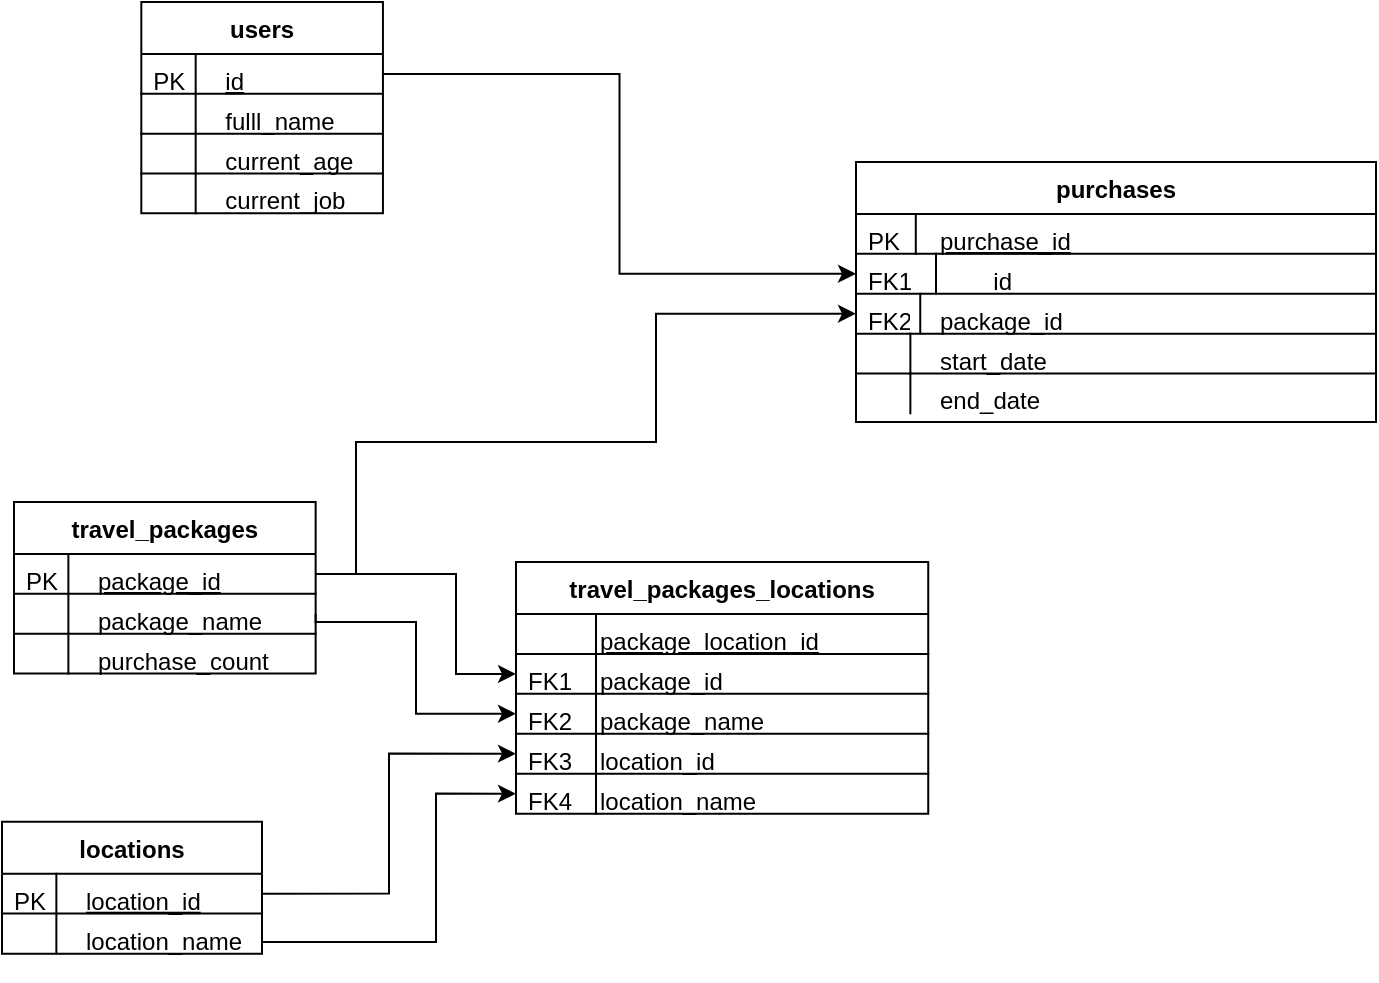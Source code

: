 <mxfile version="11.1.4" type="device"><diagram id="C5RBs43oDa-KdzZeNtuy" name="Page-1"><mxGraphModel dx="1068" dy="708" grid="1" gridSize="10" guides="1" tooltips="1" connect="1" arrows="1" fold="1" page="1" pageScale="1" pageWidth="827" pageHeight="1169" math="0" shadow="0"><root><mxCell id="WIyWlLk6GJQsqaUBKTNV-0"/><mxCell id="WIyWlLk6GJQsqaUBKTNV-1" parent="WIyWlLk6GJQsqaUBKTNV-0"/><mxCell id="l_IEqBII2UeXaePK1DsT-18" value="" style="group;container=1;" parent="WIyWlLk6GJQsqaUBKTNV-1" vertex="1" connectable="0"><mxGeometry x="130" y="120" width="416.12" height="405.73" as="geometry"/></mxCell><mxCell id="zkfFHV4jXpPFQw0GAbJ--51" value="users" style="swimlane;fontStyle=1;childLayout=stackLayout;horizontal=1;startSize=26;horizontalStack=0;resizeParent=1;resizeLast=0;collapsible=1;marginBottom=0;rounded=0;shadow=0;strokeWidth=1;" parent="l_IEqBII2UeXaePK1DsT-18" vertex="1"><mxGeometry x="22.653" width="120.816" height="105.64" as="geometry"><mxRectangle x="20" y="80" width="160" height="26" as="alternateBounds"/></mxGeometry></mxCell><mxCell id="zkfFHV4jXpPFQw0GAbJ--52" value="id" style="shape=partialRectangle;top=0;left=0;right=0;bottom=1;align=left;verticalAlign=top;fillColor=none;spacingLeft=40;spacingRight=4;overflow=hidden;rotatable=0;points=[[0,0.5],[1,0.5]];portConstraint=eastwest;dropTarget=0;rounded=0;shadow=0;strokeWidth=1;fontStyle=4" parent="zkfFHV4jXpPFQw0GAbJ--51" vertex="1"><mxGeometry y="26" width="120.816" height="19.91" as="geometry"/></mxCell><mxCell id="zkfFHV4jXpPFQw0GAbJ--53" value="PK" style="shape=partialRectangle;top=0;left=0;bottom=0;fillColor=none;align=left;verticalAlign=top;spacingLeft=4;spacingRight=4;overflow=hidden;rotatable=0;points=[];portConstraint=eastwest;part=1;" parent="zkfFHV4jXpPFQw0GAbJ--52" vertex="1" connectable="0"><mxGeometry width="27.184" height="19.91" as="geometry"/></mxCell><mxCell id="zkfFHV4jXpPFQw0GAbJ--54" value="fulll_name&#10;" style="shape=partialRectangle;top=0;left=0;right=0;bottom=1;align=left;verticalAlign=top;fillColor=none;spacingLeft=40;spacingRight=4;overflow=hidden;rotatable=0;points=[[0,0.5],[1,0.5]];portConstraint=eastwest;dropTarget=0;rounded=0;shadow=0;strokeWidth=1;" parent="zkfFHV4jXpPFQw0GAbJ--51" vertex="1"><mxGeometry y="45.91" width="120.816" height="19.91" as="geometry"/></mxCell><mxCell id="zkfFHV4jXpPFQw0GAbJ--55" value="" style="shape=partialRectangle;top=0;left=0;bottom=0;fillColor=none;align=left;verticalAlign=top;spacingLeft=4;spacingRight=4;overflow=hidden;rotatable=0;points=[];portConstraint=eastwest;part=1;" parent="zkfFHV4jXpPFQw0GAbJ--54" vertex="1" connectable="0"><mxGeometry width="27.184" height="19.91" as="geometry"/></mxCell><mxCell id="l_IEqBII2UeXaePK1DsT-0" value="current_age" style="shape=partialRectangle;top=0;left=0;right=0;bottom=1;align=left;verticalAlign=top;fillColor=none;spacingLeft=40;spacingRight=4;overflow=hidden;rotatable=0;points=[[0,0.5],[1,0.5]];portConstraint=eastwest;dropTarget=0;rounded=0;shadow=0;strokeWidth=1;" parent="zkfFHV4jXpPFQw0GAbJ--51" vertex="1"><mxGeometry y="65.82" width="120.816" height="19.91" as="geometry"/></mxCell><mxCell id="l_IEqBII2UeXaePK1DsT-1" value="" style="shape=partialRectangle;top=0;left=0;bottom=0;fillColor=none;align=left;verticalAlign=top;spacingLeft=4;spacingRight=4;overflow=hidden;rotatable=0;points=[];portConstraint=eastwest;part=1;" parent="l_IEqBII2UeXaePK1DsT-0" vertex="1" connectable="0"><mxGeometry width="27.184" height="19.91" as="geometry"/></mxCell><mxCell id="l_IEqBII2UeXaePK1DsT-2" value="current_job" style="shape=partialRectangle;top=0;left=0;right=0;bottom=0;align=left;verticalAlign=top;fillColor=none;spacingLeft=40;spacingRight=4;overflow=hidden;rotatable=0;points=[[0,0.5],[1,0.5]];portConstraint=eastwest;dropTarget=0;rounded=0;shadow=0;strokeWidth=1;" parent="zkfFHV4jXpPFQw0GAbJ--51" vertex="1"><mxGeometry y="85.73" width="120.816" height="19.91" as="geometry"/></mxCell><mxCell id="l_IEqBII2UeXaePK1DsT-3" value="" style="shape=partialRectangle;top=0;left=0;bottom=0;fillColor=none;align=left;verticalAlign=top;spacingLeft=4;spacingRight=4;overflow=hidden;rotatable=0;points=[];portConstraint=eastwest;part=1;" parent="l_IEqBII2UeXaePK1DsT-2" vertex="1" connectable="0"><mxGeometry width="27.184" height="19.91" as="geometry"/></mxCell><mxCell id="zkfFHV4jXpPFQw0GAbJ--64" value="travel_packages_locations" style="swimlane;fontStyle=1;childLayout=stackLayout;horizontal=1;startSize=26;horizontalStack=0;resizeParent=1;resizeLast=0;collapsible=1;marginBottom=0;rounded=0;shadow=0;strokeWidth=1;" parent="l_IEqBII2UeXaePK1DsT-18" vertex="1"><mxGeometry x="210" y="280" width="206.12" height="125.82" as="geometry"><mxRectangle x="260" y="270" width="160" height="26" as="alternateBounds"/></mxGeometry></mxCell><mxCell id="zkfFHV4jXpPFQw0GAbJ--65" value="package_location_id" style="shape=partialRectangle;top=0;left=0;right=0;bottom=1;align=left;verticalAlign=top;fillColor=none;spacingLeft=40;spacingRight=4;overflow=hidden;rotatable=0;points=[[0,0.5],[1,0.5]];portConstraint=eastwest;dropTarget=0;rounded=0;shadow=0;strokeWidth=1;fontStyle=4" parent="zkfFHV4jXpPFQw0GAbJ--64" vertex="1"><mxGeometry y="26" width="206.12" height="20" as="geometry"/></mxCell><mxCell id="zkfFHV4jXpPFQw0GAbJ--66" value="" style="shape=partialRectangle;top=0;left=0;bottom=0;fillColor=none;align=left;verticalAlign=top;spacingLeft=4;spacingRight=4;overflow=hidden;rotatable=0;points=[];portConstraint=eastwest;part=1;" parent="zkfFHV4jXpPFQw0GAbJ--65" vertex="1" connectable="0"><mxGeometry width="40" height="20" as="geometry"/></mxCell><mxCell id="zkfFHV4jXpPFQw0GAbJ--67" value="package_id" style="shape=partialRectangle;top=0;left=0;right=0;bottom=1;align=left;verticalAlign=top;fillColor=none;spacingLeft=40;spacingRight=4;overflow=hidden;rotatable=0;points=[[0,0.5],[1,0.5]];portConstraint=eastwest;dropTarget=0;rounded=0;shadow=0;strokeWidth=1;" parent="zkfFHV4jXpPFQw0GAbJ--64" vertex="1"><mxGeometry y="46" width="206.12" height="19.91" as="geometry"/></mxCell><mxCell id="zkfFHV4jXpPFQw0GAbJ--68" value="FK1" style="shape=partialRectangle;top=0;left=0;bottom=0;fillColor=none;align=left;verticalAlign=top;spacingLeft=4;spacingRight=4;overflow=hidden;rotatable=0;points=[];portConstraint=eastwest;part=1;" parent="zkfFHV4jXpPFQw0GAbJ--67" vertex="1" connectable="0"><mxGeometry width="40" height="19.91" as="geometry"/></mxCell><mxCell id="zkfFHV4jXpPFQw0GAbJ--69" value="package_name" style="shape=partialRectangle;top=0;left=0;right=0;bottom=1;align=left;verticalAlign=top;fillColor=none;spacingLeft=40;spacingRight=4;overflow=hidden;rotatable=0;points=[[0,0.5],[1,0.5]];portConstraint=eastwest;dropTarget=0;rounded=0;shadow=0;strokeWidth=1;" parent="zkfFHV4jXpPFQw0GAbJ--64" vertex="1"><mxGeometry y="65.91" width="206.12" height="19.91" as="geometry"/></mxCell><mxCell id="zkfFHV4jXpPFQw0GAbJ--70" value="FK2" style="shape=partialRectangle;top=0;left=0;bottom=0;fillColor=none;align=left;verticalAlign=top;spacingLeft=4;spacingRight=4;overflow=hidden;rotatable=0;points=[];portConstraint=eastwest;part=1;" parent="zkfFHV4jXpPFQw0GAbJ--69" vertex="1" connectable="0"><mxGeometry width="40" height="19.91" as="geometry"/></mxCell><mxCell id="l_IEqBII2UeXaePK1DsT-5" value="location_id" style="shape=partialRectangle;top=0;left=0;right=0;bottom=1;align=left;verticalAlign=top;fillColor=none;spacingLeft=40;spacingRight=4;overflow=hidden;rotatable=0;points=[[0,0.5],[1,0.5]];portConstraint=eastwest;dropTarget=0;rounded=0;shadow=0;strokeWidth=1;" parent="zkfFHV4jXpPFQw0GAbJ--64" vertex="1"><mxGeometry y="85.82" width="206.12" height="20" as="geometry"/></mxCell><mxCell id="l_IEqBII2UeXaePK1DsT-6" value="FK3" style="shape=partialRectangle;top=0;left=0;bottom=0;fillColor=none;align=left;verticalAlign=top;spacingLeft=4;spacingRight=4;overflow=hidden;rotatable=0;points=[];portConstraint=eastwest;part=1;" parent="l_IEqBII2UeXaePK1DsT-5" vertex="1" connectable="0"><mxGeometry width="40" height="20" as="geometry"/></mxCell><mxCell id="l_IEqBII2UeXaePK1DsT-7" value="location_name" style="shape=partialRectangle;top=0;left=0;right=0;bottom=0;align=left;verticalAlign=top;fillColor=none;spacingLeft=40;spacingRight=4;overflow=hidden;rotatable=0;points=[[0,0.5],[1,0.5]];portConstraint=eastwest;dropTarget=0;rounded=0;shadow=0;strokeWidth=1;" parent="zkfFHV4jXpPFQw0GAbJ--64" vertex="1"><mxGeometry y="105.82" width="206.12" height="20" as="geometry"/></mxCell><mxCell id="l_IEqBII2UeXaePK1DsT-8" value="FK4" style="shape=partialRectangle;top=0;left=0;bottom=0;fillColor=none;align=left;verticalAlign=top;spacingLeft=4;spacingRight=4;overflow=hidden;rotatable=0;points=[];portConstraint=eastwest;part=1;" parent="l_IEqBII2UeXaePK1DsT-7" vertex="1" connectable="0"><mxGeometry width="40" height="20" as="geometry"/></mxCell><mxCell id="l_IEqBII2UeXaePK1DsT-4" value="" style="group" parent="l_IEqBII2UeXaePK1DsT-18" vertex="1" connectable="0"><mxGeometry x="-10.999" y="249.995" width="120.82" height="85.73" as="geometry"/></mxCell><mxCell id="zkfFHV4jXpPFQw0GAbJ--56" value="travel_packages" style="swimlane;fontStyle=1;childLayout=stackLayout;horizontal=1;startSize=26;horizontalStack=0;resizeParent=1;resizeLast=0;collapsible=1;marginBottom=0;rounded=0;shadow=0;strokeWidth=1;" parent="l_IEqBII2UeXaePK1DsT-4" vertex="1"><mxGeometry x="-30" width="150.82" height="85.73" as="geometry"><mxRectangle x="260" y="80" width="160" height="26" as="alternateBounds"/></mxGeometry></mxCell><mxCell id="zkfFHV4jXpPFQw0GAbJ--57" value="package_id" style="shape=partialRectangle;top=0;left=0;right=0;bottom=1;align=left;verticalAlign=top;fillColor=none;spacingLeft=40;spacingRight=4;overflow=hidden;rotatable=0;points=[[0,0.5],[1,0.5]];portConstraint=eastwest;dropTarget=0;rounded=0;shadow=0;strokeWidth=1;fontStyle=4" parent="zkfFHV4jXpPFQw0GAbJ--56" vertex="1"><mxGeometry y="26" width="150.82" height="19.91" as="geometry"/></mxCell><mxCell id="zkfFHV4jXpPFQw0GAbJ--58" value="PK" style="shape=partialRectangle;top=0;left=0;bottom=0;fillColor=none;align=left;verticalAlign=top;spacingLeft=4;spacingRight=4;overflow=hidden;rotatable=0;points=[];portConstraint=eastwest;part=1;" parent="zkfFHV4jXpPFQw0GAbJ--57" vertex="1" connectable="0"><mxGeometry width="27.184" height="19.91" as="geometry"/></mxCell><mxCell id="zkfFHV4jXpPFQw0GAbJ--59" value="package_name" style="shape=partialRectangle;top=0;left=0;right=0;bottom=1;align=left;verticalAlign=top;fillColor=none;spacingLeft=40;spacingRight=4;overflow=hidden;rotatable=0;points=[[0,0.5],[1,0.5]];portConstraint=eastwest;dropTarget=0;rounded=0;shadow=0;strokeWidth=1;" parent="zkfFHV4jXpPFQw0GAbJ--56" vertex="1"><mxGeometry y="45.91" width="150.82" height="19.91" as="geometry"/></mxCell><mxCell id="zkfFHV4jXpPFQw0GAbJ--60" value="" style="shape=partialRectangle;top=0;left=0;bottom=0;fillColor=none;align=left;verticalAlign=top;spacingLeft=4;spacingRight=4;overflow=hidden;rotatable=0;points=[];portConstraint=eastwest;part=1;" parent="zkfFHV4jXpPFQw0GAbJ--59" vertex="1" connectable="0"><mxGeometry width="27.184" height="19.91" as="geometry"/></mxCell><mxCell id="zkfFHV4jXpPFQw0GAbJ--61" value="purchase_count" style="shape=partialRectangle;top=0;left=0;right=0;bottom=0;align=left;verticalAlign=top;fillColor=none;spacingLeft=40;spacingRight=4;overflow=hidden;rotatable=0;points=[[0,0.5],[1,0.5]];portConstraint=eastwest;dropTarget=0;rounded=0;shadow=0;strokeWidth=1;" parent="zkfFHV4jXpPFQw0GAbJ--56" vertex="1"><mxGeometry y="65.82" width="150.82" height="19.91" as="geometry"/></mxCell><mxCell id="zkfFHV4jXpPFQw0GAbJ--62" value="" style="shape=partialRectangle;top=0;left=0;bottom=0;fillColor=none;align=left;verticalAlign=top;spacingLeft=4;spacingRight=4;overflow=hidden;rotatable=0;points=[];portConstraint=eastwest;part=1;" parent="zkfFHV4jXpPFQw0GAbJ--61" vertex="1" connectable="0"><mxGeometry width="27.184" height="19.91" as="geometry"/></mxCell><mxCell id="3_1lcEI6mqw2sMQCIR29-2" style="edgeStyle=orthogonalEdgeStyle;rounded=0;orthogonalLoop=1;jettySize=auto;html=1;exitX=1;exitY=0.5;exitDx=0;exitDy=0;entryX=0;entryY=0.5;entryDx=0;entryDy=0;" edge="1" parent="l_IEqBII2UeXaePK1DsT-18" source="zkfFHV4jXpPFQw0GAbJ--59" target="zkfFHV4jXpPFQw0GAbJ--69"><mxGeometry relative="1" as="geometry"><Array as="points"><mxPoint x="110" y="310"/><mxPoint x="160" y="310"/><mxPoint x="160" y="356"/></Array></mxGeometry></mxCell><mxCell id="3_1lcEI6mqw2sMQCIR29-4" style="edgeStyle=orthogonalEdgeStyle;rounded=0;orthogonalLoop=1;jettySize=auto;html=1;exitX=1;exitY=0.5;exitDx=0;exitDy=0;entryX=0;entryY=0.5;entryDx=0;entryDy=0;" edge="1" parent="l_IEqBII2UeXaePK1DsT-18" source="zkfFHV4jXpPFQw0GAbJ--57" target="zkfFHV4jXpPFQw0GAbJ--67"><mxGeometry relative="1" as="geometry"><Array as="points"><mxPoint x="180" y="286"/><mxPoint x="180" y="336"/></Array></mxGeometry></mxCell><mxCell id="l_IEqBII2UeXaePK1DsT-19" value="purchases" style="swimlane;fontStyle=1;childLayout=stackLayout;horizontal=1;startSize=26;horizontalStack=0;resizeParent=1;resizeLast=0;collapsible=1;marginBottom=0;rounded=0;shadow=0;strokeWidth=1;" parent="WIyWlLk6GJQsqaUBKTNV-1" vertex="1"><mxGeometry x="510" y="200" width="260" height="130" as="geometry"><mxRectangle x="20" y="80" width="160" height="26" as="alternateBounds"/></mxGeometry></mxCell><mxCell id="l_IEqBII2UeXaePK1DsT-20" value="purchase_id" style="shape=partialRectangle;top=0;left=0;right=0;bottom=1;align=left;verticalAlign=top;fillColor=none;spacingLeft=40;spacingRight=4;overflow=hidden;rotatable=0;points=[[0,0.5],[1,0.5]];portConstraint=eastwest;dropTarget=0;rounded=0;shadow=0;strokeWidth=1;fontStyle=4" parent="l_IEqBII2UeXaePK1DsT-19" vertex="1"><mxGeometry y="26" width="260" height="19.91" as="geometry"/></mxCell><mxCell id="l_IEqBII2UeXaePK1DsT-21" value="PK" style="shape=partialRectangle;top=0;left=0;bottom=0;fillColor=none;align=left;verticalAlign=top;spacingLeft=4;spacingRight=4;overflow=hidden;rotatable=0;points=[];portConstraint=eastwest;part=1;" parent="l_IEqBII2UeXaePK1DsT-20" vertex="1" connectable="0"><mxGeometry width="29.902" height="19.91" as="geometry"/></mxCell><mxCell id="l_IEqBII2UeXaePK1DsT-22" value="        id" style="shape=partialRectangle;top=0;left=0;right=0;bottom=1;align=left;verticalAlign=top;fillColor=none;spacingLeft=40;spacingRight=4;overflow=hidden;rotatable=0;points=[[0,0.5],[1,0.5]];portConstraint=eastwest;dropTarget=0;rounded=0;shadow=0;strokeWidth=1;" parent="l_IEqBII2UeXaePK1DsT-19" vertex="1"><mxGeometry y="45.91" width="260" height="20" as="geometry"/></mxCell><mxCell id="l_IEqBII2UeXaePK1DsT-23" value="FK1" style="shape=partialRectangle;top=0;left=0;bottom=0;fillColor=none;align=left;verticalAlign=top;spacingLeft=4;spacingRight=4;overflow=hidden;rotatable=0;points=[];portConstraint=eastwest;part=1;" parent="l_IEqBII2UeXaePK1DsT-22" vertex="1" connectable="0"><mxGeometry width="40" height="20" as="geometry"/></mxCell><mxCell id="l_IEqBII2UeXaePK1DsT-24" value="package_id" style="shape=partialRectangle;top=0;left=0;right=0;bottom=1;align=left;verticalAlign=top;fillColor=none;spacingLeft=40;spacingRight=4;overflow=hidden;rotatable=0;points=[[0,0.5],[1,0.5]];portConstraint=eastwest;dropTarget=0;rounded=0;shadow=0;strokeWidth=1;" parent="l_IEqBII2UeXaePK1DsT-19" vertex="1"><mxGeometry y="65.91" width="260" height="19.91" as="geometry"/></mxCell><mxCell id="l_IEqBII2UeXaePK1DsT-25" value="FK2" style="shape=partialRectangle;top=0;left=0;bottom=0;fillColor=none;align=left;verticalAlign=top;spacingLeft=4;spacingRight=4;overflow=hidden;rotatable=0;points=[];portConstraint=eastwest;part=1;" parent="l_IEqBII2UeXaePK1DsT-24" vertex="1" connectable="0"><mxGeometry width="32.126" height="19.91" as="geometry"/></mxCell><mxCell id="l_IEqBII2UeXaePK1DsT-26" value="start_date" style="shape=partialRectangle;top=0;left=0;right=0;bottom=1;align=left;verticalAlign=top;fillColor=none;spacingLeft=40;spacingRight=4;overflow=hidden;rotatable=0;points=[[0,0.5],[1,0.5]];portConstraint=eastwest;dropTarget=0;rounded=0;shadow=0;strokeWidth=1;" parent="l_IEqBII2UeXaePK1DsT-19" vertex="1"><mxGeometry y="85.82" width="260" height="19.91" as="geometry"/></mxCell><mxCell id="l_IEqBII2UeXaePK1DsT-27" value="" style="shape=partialRectangle;top=0;left=0;bottom=0;fillColor=none;align=left;verticalAlign=top;spacingLeft=4;spacingRight=4;overflow=hidden;rotatable=0;points=[];portConstraint=eastwest;part=1;" parent="l_IEqBII2UeXaePK1DsT-26" vertex="1" connectable="0"><mxGeometry width="27.184" height="19.91" as="geometry"/></mxCell><mxCell id="l_IEqBII2UeXaePK1DsT-29" value="end_date" style="shape=partialRectangle;top=0;left=0;right=0;bottom=0;align=left;verticalAlign=top;fillColor=none;spacingLeft=40;spacingRight=4;overflow=hidden;rotatable=0;points=[[0,0.5],[1,0.5]];portConstraint=eastwest;dropTarget=0;rounded=0;shadow=0;strokeWidth=1;" parent="l_IEqBII2UeXaePK1DsT-19" vertex="1"><mxGeometry y="105.73" width="260" height="19.91" as="geometry"/></mxCell><mxCell id="l_IEqBII2UeXaePK1DsT-30" value="" style="shape=partialRectangle;top=0;left=0;bottom=0;fillColor=none;align=left;verticalAlign=top;spacingLeft=4;spacingRight=4;overflow=hidden;rotatable=0;points=[];portConstraint=eastwest;part=1;" parent="l_IEqBII2UeXaePK1DsT-29" vertex="1" connectable="0"><mxGeometry width="27.184" height="19.91" as="geometry"/></mxCell><mxCell id="l_IEqBII2UeXaePK1DsT-32" style="edgeStyle=orthogonalEdgeStyle;rounded=0;orthogonalLoop=1;jettySize=auto;html=1;exitX=1;exitY=0.5;exitDx=0;exitDy=0;startArrow=none;startFill=0;endArrow=classic;endFill=1;" parent="WIyWlLk6GJQsqaUBKTNV-1" source="zkfFHV4jXpPFQw0GAbJ--52" target="l_IEqBII2UeXaePK1DsT-22" edge="1"><mxGeometry relative="1" as="geometry"/></mxCell><mxCell id="l_IEqBII2UeXaePK1DsT-36" style="edgeStyle=orthogonalEdgeStyle;rounded=0;orthogonalLoop=1;jettySize=auto;html=1;exitX=1;exitY=0.5;exitDx=0;exitDy=0;entryX=0;entryY=0.5;entryDx=0;entryDy=0;startArrow=none;startFill=0;endArrow=classic;endFill=1;" parent="WIyWlLk6GJQsqaUBKTNV-1" source="zkfFHV4jXpPFQw0GAbJ--57" target="l_IEqBII2UeXaePK1DsT-24" edge="1"><mxGeometry relative="1" as="geometry"><Array as="points"><mxPoint x="260" y="406"/><mxPoint x="260" y="340"/><mxPoint x="410" y="340"/><mxPoint x="410" y="276"/></Array></mxGeometry></mxCell><mxCell id="l_IEqBII2UeXaePK1DsT-9" value="" style="group" parent="WIyWlLk6GJQsqaUBKTNV-1" vertex="1" connectable="0"><mxGeometry x="123.5" y="529.86" width="130" height="79.64" as="geometry"/></mxCell><mxCell id="l_IEqBII2UeXaePK1DsT-10" value="locations" style="swimlane;fontStyle=1;childLayout=stackLayout;horizontal=1;startSize=26;horizontalStack=0;resizeParent=1;resizeLast=0;collapsible=1;marginBottom=0;rounded=0;shadow=0;strokeWidth=1;" parent="l_IEqBII2UeXaePK1DsT-9" vertex="1"><mxGeometry x="-40.5" width="130" height="66" as="geometry"><mxRectangle x="260" y="80" width="160" height="26" as="alternateBounds"/></mxGeometry></mxCell><mxCell id="l_IEqBII2UeXaePK1DsT-11" value="location_id" style="shape=partialRectangle;top=0;left=0;right=0;bottom=1;align=left;verticalAlign=top;fillColor=none;spacingLeft=40;spacingRight=4;overflow=hidden;rotatable=0;points=[[0,0.5],[1,0.5]];portConstraint=eastwest;dropTarget=0;rounded=0;shadow=0;strokeWidth=1;fontStyle=4" parent="l_IEqBII2UeXaePK1DsT-10" vertex="1"><mxGeometry y="26" width="130" height="19.91" as="geometry"/></mxCell><mxCell id="l_IEqBII2UeXaePK1DsT-12" value="PK" style="shape=partialRectangle;top=0;left=0;bottom=0;fillColor=none;align=left;verticalAlign=top;spacingLeft=4;spacingRight=4;overflow=hidden;rotatable=0;points=[];portConstraint=eastwest;part=1;" parent="l_IEqBII2UeXaePK1DsT-11" vertex="1" connectable="0"><mxGeometry width="27.184" height="19.91" as="geometry"/></mxCell><mxCell id="l_IEqBII2UeXaePK1DsT-13" value="location_name" style="shape=partialRectangle;top=0;left=0;right=0;bottom=0;align=left;verticalAlign=top;fillColor=none;spacingLeft=40;spacingRight=4;overflow=hidden;rotatable=0;points=[[0,0.5],[1,0.5]];portConstraint=eastwest;dropTarget=0;rounded=0;shadow=0;strokeWidth=1;" parent="l_IEqBII2UeXaePK1DsT-10" vertex="1"><mxGeometry y="45.91" width="130" height="19.91" as="geometry"/></mxCell><mxCell id="l_IEqBII2UeXaePK1DsT-14" value="" style="shape=partialRectangle;top=0;left=0;bottom=0;fillColor=none;align=left;verticalAlign=top;spacingLeft=4;spacingRight=4;overflow=hidden;rotatable=0;points=[];portConstraint=eastwest;part=1;" parent="l_IEqBII2UeXaePK1DsT-13" vertex="1" connectable="0"><mxGeometry width="27.184" height="19.91" as="geometry"/></mxCell><mxCell id="l_IEqBII2UeXaePK1DsT-17" style="edgeStyle=orthogonalEdgeStyle;rounded=0;orthogonalLoop=1;jettySize=auto;html=1;exitX=1;exitY=0.5;exitDx=0;exitDy=0;startArrow=none;startFill=0;endArrow=classic;endFill=1;entryX=0;entryY=0.5;entryDx=0;entryDy=0;" parent="WIyWlLk6GJQsqaUBKTNV-1" source="l_IEqBII2UeXaePK1DsT-11" target="l_IEqBII2UeXaePK1DsT-5" edge="1"><mxGeometry relative="1" as="geometry"/></mxCell><mxCell id="3_1lcEI6mqw2sMQCIR29-0" style="edgeStyle=orthogonalEdgeStyle;rounded=0;orthogonalLoop=1;jettySize=auto;html=1;exitX=1;exitY=0.5;exitDx=0;exitDy=0;entryX=0;entryY=0.5;entryDx=0;entryDy=0;" edge="1" parent="WIyWlLk6GJQsqaUBKTNV-1" source="l_IEqBII2UeXaePK1DsT-13" target="l_IEqBII2UeXaePK1DsT-7"><mxGeometry relative="1" as="geometry"><Array as="points"><mxPoint x="213" y="590"/><mxPoint x="300" y="590"/><mxPoint x="300" y="516"/></Array></mxGeometry></mxCell></root></mxGraphModel></diagram></mxfile>
